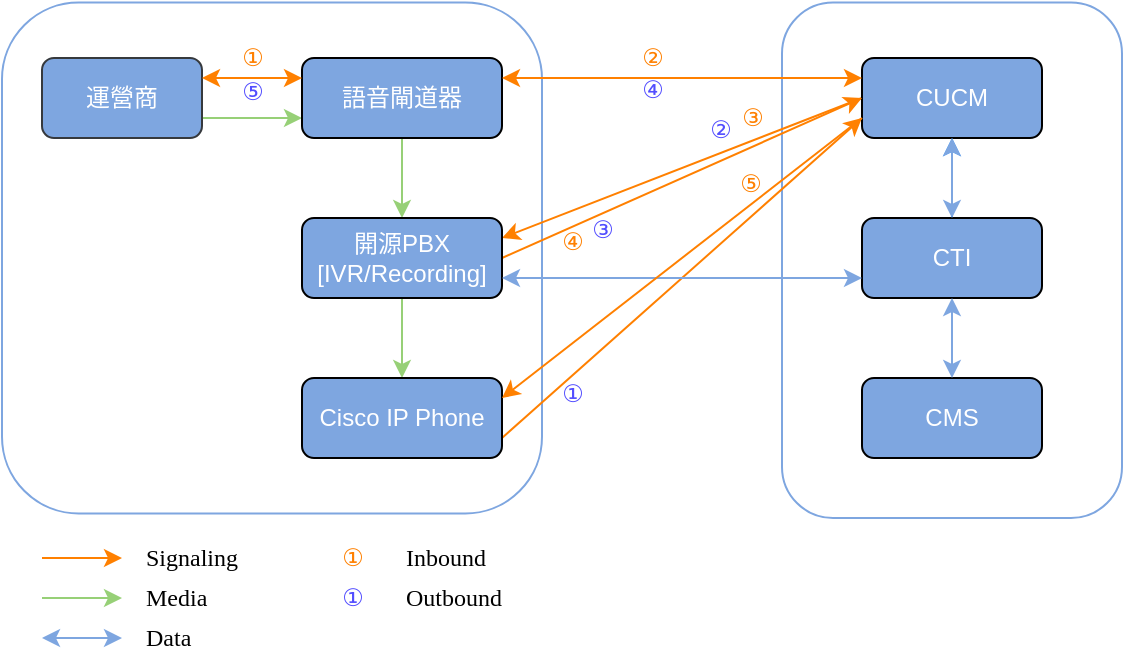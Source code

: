 <mxfile version="14.8.5" type="github">
  <diagram id="C5RBs43oDa-KdzZeNtuy" name="Page-1">
    <mxGraphModel dx="981" dy="526" grid="1" gridSize="10" guides="1" tooltips="1" connect="1" arrows="1" fold="1" page="1" pageScale="1" pageWidth="827" pageHeight="1169" math="0" shadow="0">
      <root>
        <mxCell id="WIyWlLk6GJQsqaUBKTNV-0" />
        <mxCell id="WIyWlLk6GJQsqaUBKTNV-1" parent="WIyWlLk6GJQsqaUBKTNV-0" />
        <mxCell id="PwVKjkne9d9KBynQCWMP-57" value="" style="rounded=1;whiteSpace=wrap;html=1;fillColor=#FFFFFF;strokeColor=#7EA6E0;" vertex="1" parent="WIyWlLk6GJQsqaUBKTNV-1">
          <mxGeometry x="410" y="172.25" width="170" height="257.75" as="geometry" />
        </mxCell>
        <mxCell id="PwVKjkne9d9KBynQCWMP-56" value="" style="rounded=1;whiteSpace=wrap;html=1;fillColor=#FFFFFF;strokeColor=#7EA6E0;" vertex="1" parent="WIyWlLk6GJQsqaUBKTNV-1">
          <mxGeometry x="20" y="172.25" width="270" height="255.5" as="geometry" />
        </mxCell>
        <mxCell id="PwVKjkne9d9KBynQCWMP-9" style="edgeStyle=orthogonalEdgeStyle;rounded=0;orthogonalLoop=1;jettySize=auto;html=1;exitX=1;exitY=0.75;exitDx=0;exitDy=0;entryX=0;entryY=0.75;entryDx=0;entryDy=0;strokeColor=#97D077;" edge="1" parent="WIyWlLk6GJQsqaUBKTNV-1" source="WIyWlLk6GJQsqaUBKTNV-3" target="PwVKjkne9d9KBynQCWMP-2">
          <mxGeometry relative="1" as="geometry" />
        </mxCell>
        <mxCell id="WIyWlLk6GJQsqaUBKTNV-3" value="&lt;font color=&quot;#ffffff&quot;&gt;運營商&lt;/font&gt;" style="rounded=1;whiteSpace=wrap;html=1;fontSize=12;glass=0;strokeWidth=1;shadow=0;strokeColor=#36393d;fillColor=#7EA6E0;" parent="WIyWlLk6GJQsqaUBKTNV-1" vertex="1">
          <mxGeometry x="40" y="200" width="80" height="40" as="geometry" />
        </mxCell>
        <mxCell id="PwVKjkne9d9KBynQCWMP-31" style="edgeStyle=none;rounded=0;orthogonalLoop=1;jettySize=auto;html=1;exitX=0;exitY=0.5;exitDx=0;exitDy=0;entryX=1;entryY=0.25;entryDx=0;entryDy=0;strokeColor=#FF8000;fillColor=#3399FF;" edge="1" parent="WIyWlLk6GJQsqaUBKTNV-1" source="WIyWlLk6GJQsqaUBKTNV-7" target="PwVKjkne9d9KBynQCWMP-3">
          <mxGeometry relative="1" as="geometry" />
        </mxCell>
        <mxCell id="WIyWlLk6GJQsqaUBKTNV-7" value="CUCM" style="rounded=1;whiteSpace=wrap;html=1;fontSize=12;glass=0;strokeWidth=1;shadow=0;fillColor=#7EA6E0;fontColor=#FFFFFF;" parent="WIyWlLk6GJQsqaUBKTNV-1" vertex="1">
          <mxGeometry x="450" y="200" width="90" height="40" as="geometry" />
        </mxCell>
        <mxCell id="WIyWlLk6GJQsqaUBKTNV-11" value="CMS" style="rounded=1;whiteSpace=wrap;html=1;fontSize=12;glass=0;strokeWidth=1;shadow=0;fillColor=#7EA6E0;fontColor=#FFFFFF;" parent="WIyWlLk6GJQsqaUBKTNV-1" vertex="1">
          <mxGeometry x="450" y="360" width="90" height="40" as="geometry" />
        </mxCell>
        <mxCell id="PwVKjkne9d9KBynQCWMP-25" value="" style="edgeStyle=none;rounded=0;orthogonalLoop=1;jettySize=auto;html=1;strokeColor=#3399FF;fillColor=#3399FF;" edge="1" parent="WIyWlLk6GJQsqaUBKTNV-1" source="WIyWlLk6GJQsqaUBKTNV-12" target="WIyWlLk6GJQsqaUBKTNV-7">
          <mxGeometry relative="1" as="geometry" />
        </mxCell>
        <mxCell id="WIyWlLk6GJQsqaUBKTNV-12" value="CTI" style="rounded=1;whiteSpace=wrap;html=1;fontSize=12;glass=0;strokeWidth=1;shadow=0;fillColor=#7EA6E0;fontColor=#FFFFFF;" parent="WIyWlLk6GJQsqaUBKTNV-1" vertex="1">
          <mxGeometry x="450" y="280" width="90" height="40" as="geometry" />
        </mxCell>
        <mxCell id="PwVKjkne9d9KBynQCWMP-11" style="edgeStyle=orthogonalEdgeStyle;rounded=0;orthogonalLoop=1;jettySize=auto;html=1;exitX=0.5;exitY=1;exitDx=0;exitDy=0;entryX=0.5;entryY=0;entryDx=0;entryDy=0;strokeColor=#97D077;" edge="1" parent="WIyWlLk6GJQsqaUBKTNV-1" source="PwVKjkne9d9KBynQCWMP-2" target="PwVKjkne9d9KBynQCWMP-3">
          <mxGeometry relative="1" as="geometry" />
        </mxCell>
        <mxCell id="PwVKjkne9d9KBynQCWMP-2" value="語音閘道器" style="rounded=1;whiteSpace=wrap;html=1;fontSize=12;glass=0;strokeWidth=1;shadow=0;fillColor=#7EA6E0;fontColor=#FFFFFF;" vertex="1" parent="WIyWlLk6GJQsqaUBKTNV-1">
          <mxGeometry x="170" y="200" width="100" height="40" as="geometry" />
        </mxCell>
        <mxCell id="PwVKjkne9d9KBynQCWMP-12" style="edgeStyle=orthogonalEdgeStyle;rounded=0;orthogonalLoop=1;jettySize=auto;html=1;exitX=0.5;exitY=1;exitDx=0;exitDy=0;entryX=0.5;entryY=0;entryDx=0;entryDy=0;strokeColor=#97D077;" edge="1" parent="WIyWlLk6GJQsqaUBKTNV-1" source="PwVKjkne9d9KBynQCWMP-3" target="PwVKjkne9d9KBynQCWMP-4">
          <mxGeometry relative="1" as="geometry" />
        </mxCell>
        <mxCell id="PwVKjkne9d9KBynQCWMP-32" style="edgeStyle=none;rounded=0;orthogonalLoop=1;jettySize=auto;html=1;exitX=1;exitY=0.5;exitDx=0;exitDy=0;entryX=0;entryY=0.5;entryDx=0;entryDy=0;strokeColor=#FF8000;fillColor=#3399FF;" edge="1" parent="WIyWlLk6GJQsqaUBKTNV-1" source="PwVKjkne9d9KBynQCWMP-3" target="WIyWlLk6GJQsqaUBKTNV-7">
          <mxGeometry relative="1" as="geometry" />
        </mxCell>
        <mxCell id="PwVKjkne9d9KBynQCWMP-3" value="開源PBX&lt;br&gt;[IVR/Recording]" style="rounded=1;whiteSpace=wrap;html=1;fontSize=12;glass=0;strokeWidth=1;shadow=0;fillColor=#7EA6E0;fontColor=#FFFFFF;" vertex="1" parent="WIyWlLk6GJQsqaUBKTNV-1">
          <mxGeometry x="170" y="280" width="100" height="40" as="geometry" />
        </mxCell>
        <mxCell id="PwVKjkne9d9KBynQCWMP-34" style="edgeStyle=none;rounded=0;orthogonalLoop=1;jettySize=auto;html=1;exitX=1;exitY=0.75;exitDx=0;exitDy=0;entryX=0;entryY=0.75;entryDx=0;entryDy=0;strokeColor=#FF8000;fillColor=#3399FF;" edge="1" parent="WIyWlLk6GJQsqaUBKTNV-1" source="PwVKjkne9d9KBynQCWMP-4" target="WIyWlLk6GJQsqaUBKTNV-7">
          <mxGeometry relative="1" as="geometry" />
        </mxCell>
        <mxCell id="PwVKjkne9d9KBynQCWMP-4" value="Cisco IP Phone" style="rounded=1;whiteSpace=wrap;html=1;fontSize=12;glass=0;strokeWidth=1;shadow=0;fillColor=#7EA6E0;fontColor=#FFFFFF;" vertex="1" parent="WIyWlLk6GJQsqaUBKTNV-1">
          <mxGeometry x="170" y="360" width="100" height="40" as="geometry" />
        </mxCell>
        <mxCell id="PwVKjkne9d9KBynQCWMP-13" value="" style="endArrow=classic;startArrow=classic;html=1;exitX=1;exitY=0.75;exitDx=0;exitDy=0;entryX=0;entryY=0.75;entryDx=0;entryDy=0;strokeColor=#7EA6E0;" edge="1" parent="WIyWlLk6GJQsqaUBKTNV-1" source="PwVKjkne9d9KBynQCWMP-3" target="WIyWlLk6GJQsqaUBKTNV-12">
          <mxGeometry width="50" height="50" relative="1" as="geometry">
            <mxPoint x="270" y="330" as="sourcePoint" />
            <mxPoint x="450" y="320" as="targetPoint" />
          </mxGeometry>
        </mxCell>
        <mxCell id="PwVKjkne9d9KBynQCWMP-16" value="" style="endArrow=classic;startArrow=classic;html=1;entryX=0.5;entryY=1;entryDx=0;entryDy=0;exitX=0.5;exitY=0;exitDx=0;exitDy=0;strokeColor=#7EA6E0;" edge="1" parent="WIyWlLk6GJQsqaUBKTNV-1" source="WIyWlLk6GJQsqaUBKTNV-12" target="WIyWlLk6GJQsqaUBKTNV-7">
          <mxGeometry width="50" height="50" relative="1" as="geometry">
            <mxPoint x="495" y="270" as="sourcePoint" />
            <mxPoint x="320" y="280" as="targetPoint" />
          </mxGeometry>
        </mxCell>
        <mxCell id="PwVKjkne9d9KBynQCWMP-17" value="" style="endArrow=classic;startArrow=classic;html=1;entryX=0.5;entryY=0;entryDx=0;entryDy=0;exitX=0.5;exitY=1;exitDx=0;exitDy=0;fillColor=#3399FF;strokeColor=#7EA6E0;" edge="1" parent="WIyWlLk6GJQsqaUBKTNV-1" source="WIyWlLk6GJQsqaUBKTNV-12" target="WIyWlLk6GJQsqaUBKTNV-11">
          <mxGeometry width="50" height="50" relative="1" as="geometry">
            <mxPoint x="505" y="300" as="sourcePoint" />
            <mxPoint x="505" y="250" as="targetPoint" />
          </mxGeometry>
        </mxCell>
        <mxCell id="PwVKjkne9d9KBynQCWMP-33" style="edgeStyle=none;rounded=0;orthogonalLoop=1;jettySize=auto;html=1;exitX=0;exitY=0.75;exitDx=0;exitDy=0;entryX=1;entryY=0.25;entryDx=0;entryDy=0;strokeColor=#FF8000;fillColor=#3399FF;entryPerimeter=0;" edge="1" parent="WIyWlLk6GJQsqaUBKTNV-1" source="WIyWlLk6GJQsqaUBKTNV-7" target="PwVKjkne9d9KBynQCWMP-4">
          <mxGeometry relative="1" as="geometry">
            <mxPoint x="460" y="230" as="sourcePoint" />
            <mxPoint x="280" y="310" as="targetPoint" />
          </mxGeometry>
        </mxCell>
        <mxCell id="PwVKjkne9d9KBynQCWMP-36" value="" style="endArrow=classic;startArrow=classic;html=1;strokeColor=#FF8000;fillColor=#3399FF;" edge="1" parent="WIyWlLk6GJQsqaUBKTNV-1">
          <mxGeometry width="50" height="50" relative="1" as="geometry">
            <mxPoint x="120" y="210" as="sourcePoint" />
            <mxPoint x="170" y="210" as="targetPoint" />
          </mxGeometry>
        </mxCell>
        <mxCell id="PwVKjkne9d9KBynQCWMP-37" value="" style="endArrow=classic;startArrow=classic;html=1;strokeColor=#FF8000;fillColor=#3399FF;entryX=0;entryY=0.25;entryDx=0;entryDy=0;" edge="1" parent="WIyWlLk6GJQsqaUBKTNV-1" target="WIyWlLk6GJQsqaUBKTNV-7">
          <mxGeometry width="50" height="50" relative="1" as="geometry">
            <mxPoint x="270" y="210" as="sourcePoint" />
            <mxPoint x="320" y="210" as="targetPoint" />
          </mxGeometry>
        </mxCell>
        <mxCell id="PwVKjkne9d9KBynQCWMP-40" value="①" style="text;html=1;align=center;verticalAlign=middle;resizable=0;points=[];autosize=1;strokeColor=none;fontColor=#FF8000;" vertex="1" parent="WIyWlLk6GJQsqaUBKTNV-1">
          <mxGeometry x="130" y="190" width="30" height="20" as="geometry" />
        </mxCell>
        <mxCell id="PwVKjkne9d9KBynQCWMP-41" value="②" style="text;html=1;align=center;verticalAlign=middle;resizable=0;points=[];autosize=1;strokeColor=none;fontColor=#FF8000;" vertex="1" parent="WIyWlLk6GJQsqaUBKTNV-1">
          <mxGeometry x="330" y="190" width="30" height="20" as="geometry" />
        </mxCell>
        <mxCell id="PwVKjkne9d9KBynQCWMP-42" value="③" style="text;html=1;align=center;verticalAlign=middle;resizable=0;points=[];autosize=1;strokeColor=none;fontColor=#FF8000;" vertex="1" parent="WIyWlLk6GJQsqaUBKTNV-1">
          <mxGeometry x="380" y="220" width="30" height="20" as="geometry" />
        </mxCell>
        <mxCell id="PwVKjkne9d9KBynQCWMP-43" value="④" style="text;html=1;align=center;verticalAlign=middle;resizable=0;points=[];autosize=1;strokeColor=none;fontColor=#FF8000;" vertex="1" parent="WIyWlLk6GJQsqaUBKTNV-1">
          <mxGeometry x="290" y="282" width="30" height="20" as="geometry" />
        </mxCell>
        <mxCell id="PwVKjkne9d9KBynQCWMP-44" value="⑤&lt;span style=&quot;font-family: monospace; font-size: 0px;&quot;&gt;%3CmxGraphModel%3E%3Croot%3E%3CmxCell%20id%3D%220%22%2F%3E%3CmxCell%20id%3D%221%22%20parent%3D%220%22%2F%3E%3CmxCell%20id%3D%222%22%20value%3D%22%E2%91%A1%22%20style%3D%22text%3Bhtml%3D1%3Balign%3Dcenter%3BverticalAlign%3Dmiddle%3Bresizable%3D0%3Bpoints%3D%5B%5D%3Bautosize%3D1%3BstrokeColor%3Dnone%3B%22%20vertex%3D%221%22%20parent%3D%221%22%3E%3CmxGeometry%20x%3D%22350%22%20y%3D%22180%22%20width%3D%2230%22%20height%3D%2220%22%20as%3D%22geometry%22%2F%3E%3C%2FmxCell%3E%3C%2Froot%3E%3C%2FmxGraphModel%3E&lt;/span&gt;" style="text;html=1;align=center;verticalAlign=middle;resizable=0;points=[];autosize=1;strokeColor=none;fontColor=#FF8000;" vertex="1" parent="WIyWlLk6GJQsqaUBKTNV-1">
          <mxGeometry x="379" y="253" width="30" height="20" as="geometry" />
        </mxCell>
        <mxCell id="PwVKjkne9d9KBynQCWMP-60" value="①" style="text;html=1;align=center;verticalAlign=middle;resizable=0;points=[];autosize=1;strokeColor=none;fontColor=#524DFF;" vertex="1" parent="WIyWlLk6GJQsqaUBKTNV-1">
          <mxGeometry x="290" y="358" width="30" height="20" as="geometry" />
        </mxCell>
        <mxCell id="PwVKjkne9d9KBynQCWMP-61" value="③" style="text;html=1;align=center;verticalAlign=middle;resizable=0;points=[];autosize=1;strokeColor=none;fontColor=#524DFF;" vertex="1" parent="WIyWlLk6GJQsqaUBKTNV-1">
          <mxGeometry x="305" y="276" width="30" height="20" as="geometry" />
        </mxCell>
        <mxCell id="PwVKjkne9d9KBynQCWMP-62" value="②" style="text;html=1;align=center;verticalAlign=middle;resizable=0;points=[];autosize=1;strokeColor=none;fontColor=#524DFF;" vertex="1" parent="WIyWlLk6GJQsqaUBKTNV-1">
          <mxGeometry x="364" y="226" width="30" height="20" as="geometry" />
        </mxCell>
        <mxCell id="PwVKjkne9d9KBynQCWMP-63" value="④" style="text;html=1;align=center;verticalAlign=middle;resizable=0;points=[];autosize=1;strokeColor=none;fontColor=#524DFF;" vertex="1" parent="WIyWlLk6GJQsqaUBKTNV-1">
          <mxGeometry x="330" y="206" width="30" height="20" as="geometry" />
        </mxCell>
        <mxCell id="PwVKjkne9d9KBynQCWMP-64" value="⑤&lt;span style=&quot;font-family: monospace; font-size: 0px;&quot;&gt;%3CmxGraphModel%3E%3Croot%3E%3CmxCell%20id%3D%220%22%2F%3E%3CmxCell%20id%3D%221%22%20parent%3D%220%22%2F%3E%3CmxCell%20id%3D%222%22%20value%3D%22%E2%91%A1%22%20style%3D%22text%3Bhtml%3D1%3Balign%3Dcenter%3BverticalAlign%3Dmiddle%3Bresizable%3D0%3Bpoints%3D%5B%5D%3Bautosize%3D1%3BstrokeColor%3Dnone%3B%22%20vertex%3D%221%22%20parent%3D%221%22%3E%3CmxGeometry%20x%3D%22350%22%20y%3D%22180%22%20width%3D%2230%22%20height%3D%2220%22%20as%3D%22geometry%22%2F%3E%3C%2FmxCell%3E%3C%2Froot%3E%3C%2FmxGraphModel%3E&lt;/span&gt;" style="text;html=1;align=center;verticalAlign=middle;resizable=0;points=[];autosize=1;strokeColor=none;fontColor=#524DFF;" vertex="1" parent="WIyWlLk6GJQsqaUBKTNV-1">
          <mxGeometry x="130" y="207" width="30" height="20" as="geometry" />
        </mxCell>
        <mxCell id="PwVKjkne9d9KBynQCWMP-68" style="edgeStyle=none;rounded=0;orthogonalLoop=1;jettySize=auto;html=1;exitX=1;exitY=0.75;exitDx=0;exitDy=0;strokeColor=#FF8000;fillColor=#3399FF;" edge="1" parent="WIyWlLk6GJQsqaUBKTNV-1">
          <mxGeometry relative="1" as="geometry">
            <mxPoint x="40" y="450" as="sourcePoint" />
            <mxPoint x="80" y="450" as="targetPoint" />
          </mxGeometry>
        </mxCell>
        <mxCell id="PwVKjkne9d9KBynQCWMP-71" style="edgeStyle=orthogonalEdgeStyle;rounded=0;orthogonalLoop=1;jettySize=auto;html=1;strokeColor=#97D077;" edge="1" parent="WIyWlLk6GJQsqaUBKTNV-1">
          <mxGeometry relative="1" as="geometry">
            <mxPoint x="40" y="470" as="sourcePoint" />
            <mxPoint x="80" y="470" as="targetPoint" />
            <Array as="points">
              <mxPoint x="80" y="470" />
              <mxPoint x="80" y="470" />
            </Array>
          </mxGeometry>
        </mxCell>
        <mxCell id="PwVKjkne9d9KBynQCWMP-72" value="" style="endArrow=classic;startArrow=classic;html=1;exitX=1;exitY=0.75;exitDx=0;exitDy=0;strokeColor=#7EA6E0;" edge="1" parent="WIyWlLk6GJQsqaUBKTNV-1">
          <mxGeometry width="50" height="50" relative="1" as="geometry">
            <mxPoint x="40" y="490" as="sourcePoint" />
            <mxPoint x="80" y="490" as="targetPoint" />
          </mxGeometry>
        </mxCell>
        <mxCell id="PwVKjkne9d9KBynQCWMP-73" value="Signaling" style="text;html=1;align=left;verticalAlign=middle;resizable=0;points=[];autosize=1;strokeColor=none;fontFamily=Tahoma;" vertex="1" parent="WIyWlLk6GJQsqaUBKTNV-1">
          <mxGeometry x="90" y="440" width="60" height="20" as="geometry" />
        </mxCell>
        <mxCell id="PwVKjkne9d9KBynQCWMP-74" value="Media" style="text;html=1;align=left;verticalAlign=middle;resizable=0;points=[];autosize=1;strokeColor=none;fontFamily=Tahoma;" vertex="1" parent="WIyWlLk6GJQsqaUBKTNV-1">
          <mxGeometry x="90" y="460" width="50" height="20" as="geometry" />
        </mxCell>
        <mxCell id="PwVKjkne9d9KBynQCWMP-75" value="Data" style="text;html=1;align=left;verticalAlign=middle;resizable=0;points=[];autosize=1;strokeColor=none;fontFamily=Tahoma;" vertex="1" parent="WIyWlLk6GJQsqaUBKTNV-1">
          <mxGeometry x="90" y="480" width="40" height="20" as="geometry" />
        </mxCell>
        <mxCell id="PwVKjkne9d9KBynQCWMP-76" value="①" style="text;html=1;align=center;verticalAlign=middle;resizable=0;points=[];autosize=1;strokeColor=none;fontColor=#FF8000;" vertex="1" parent="WIyWlLk6GJQsqaUBKTNV-1">
          <mxGeometry x="180" y="440" width="30" height="20" as="geometry" />
        </mxCell>
        <mxCell id="PwVKjkne9d9KBynQCWMP-77" value="①" style="text;html=1;align=center;verticalAlign=middle;resizable=0;points=[];autosize=1;strokeColor=none;fontColor=#524DFF;" vertex="1" parent="WIyWlLk6GJQsqaUBKTNV-1">
          <mxGeometry x="180" y="460" width="30" height="20" as="geometry" />
        </mxCell>
        <mxCell id="PwVKjkne9d9KBynQCWMP-78" value="Inbound" style="text;html=1;align=left;verticalAlign=middle;resizable=0;points=[];autosize=1;strokeColor=none;fontFamily=Tahoma;" vertex="1" parent="WIyWlLk6GJQsqaUBKTNV-1">
          <mxGeometry x="220" y="440" width="60" height="20" as="geometry" />
        </mxCell>
        <mxCell id="PwVKjkne9d9KBynQCWMP-79" value="Outbound" style="text;html=1;align=left;verticalAlign=middle;resizable=0;points=[];autosize=1;strokeColor=none;fontFamily=Tahoma;" vertex="1" parent="WIyWlLk6GJQsqaUBKTNV-1">
          <mxGeometry x="220" y="460" width="70" height="20" as="geometry" />
        </mxCell>
      </root>
    </mxGraphModel>
  </diagram>
</mxfile>
